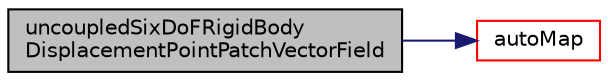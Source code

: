 digraph "uncoupledSixDoFRigidBodyDisplacementPointPatchVectorField"
{
  bgcolor="transparent";
  edge [fontname="Helvetica",fontsize="10",labelfontname="Helvetica",labelfontsize="10"];
  node [fontname="Helvetica",fontsize="10",shape=record];
  rankdir="LR";
  Node13 [label="uncoupledSixDoFRigidBody\lDisplacementPointPatchVectorField",height=0.2,width=0.4,color="black", fillcolor="grey75", style="filled", fontcolor="black"];
  Node13 -> Node14 [color="midnightblue",fontsize="10",style="solid",fontname="Helvetica"];
  Node14 [label="autoMap",height=0.2,width=0.4,color="red",URL="$a30749.html#a29ce2a7cdc96cffba66b33b9ab1355a4",tooltip="Map (and resize as needed) from self given a mapping object. "];
}
